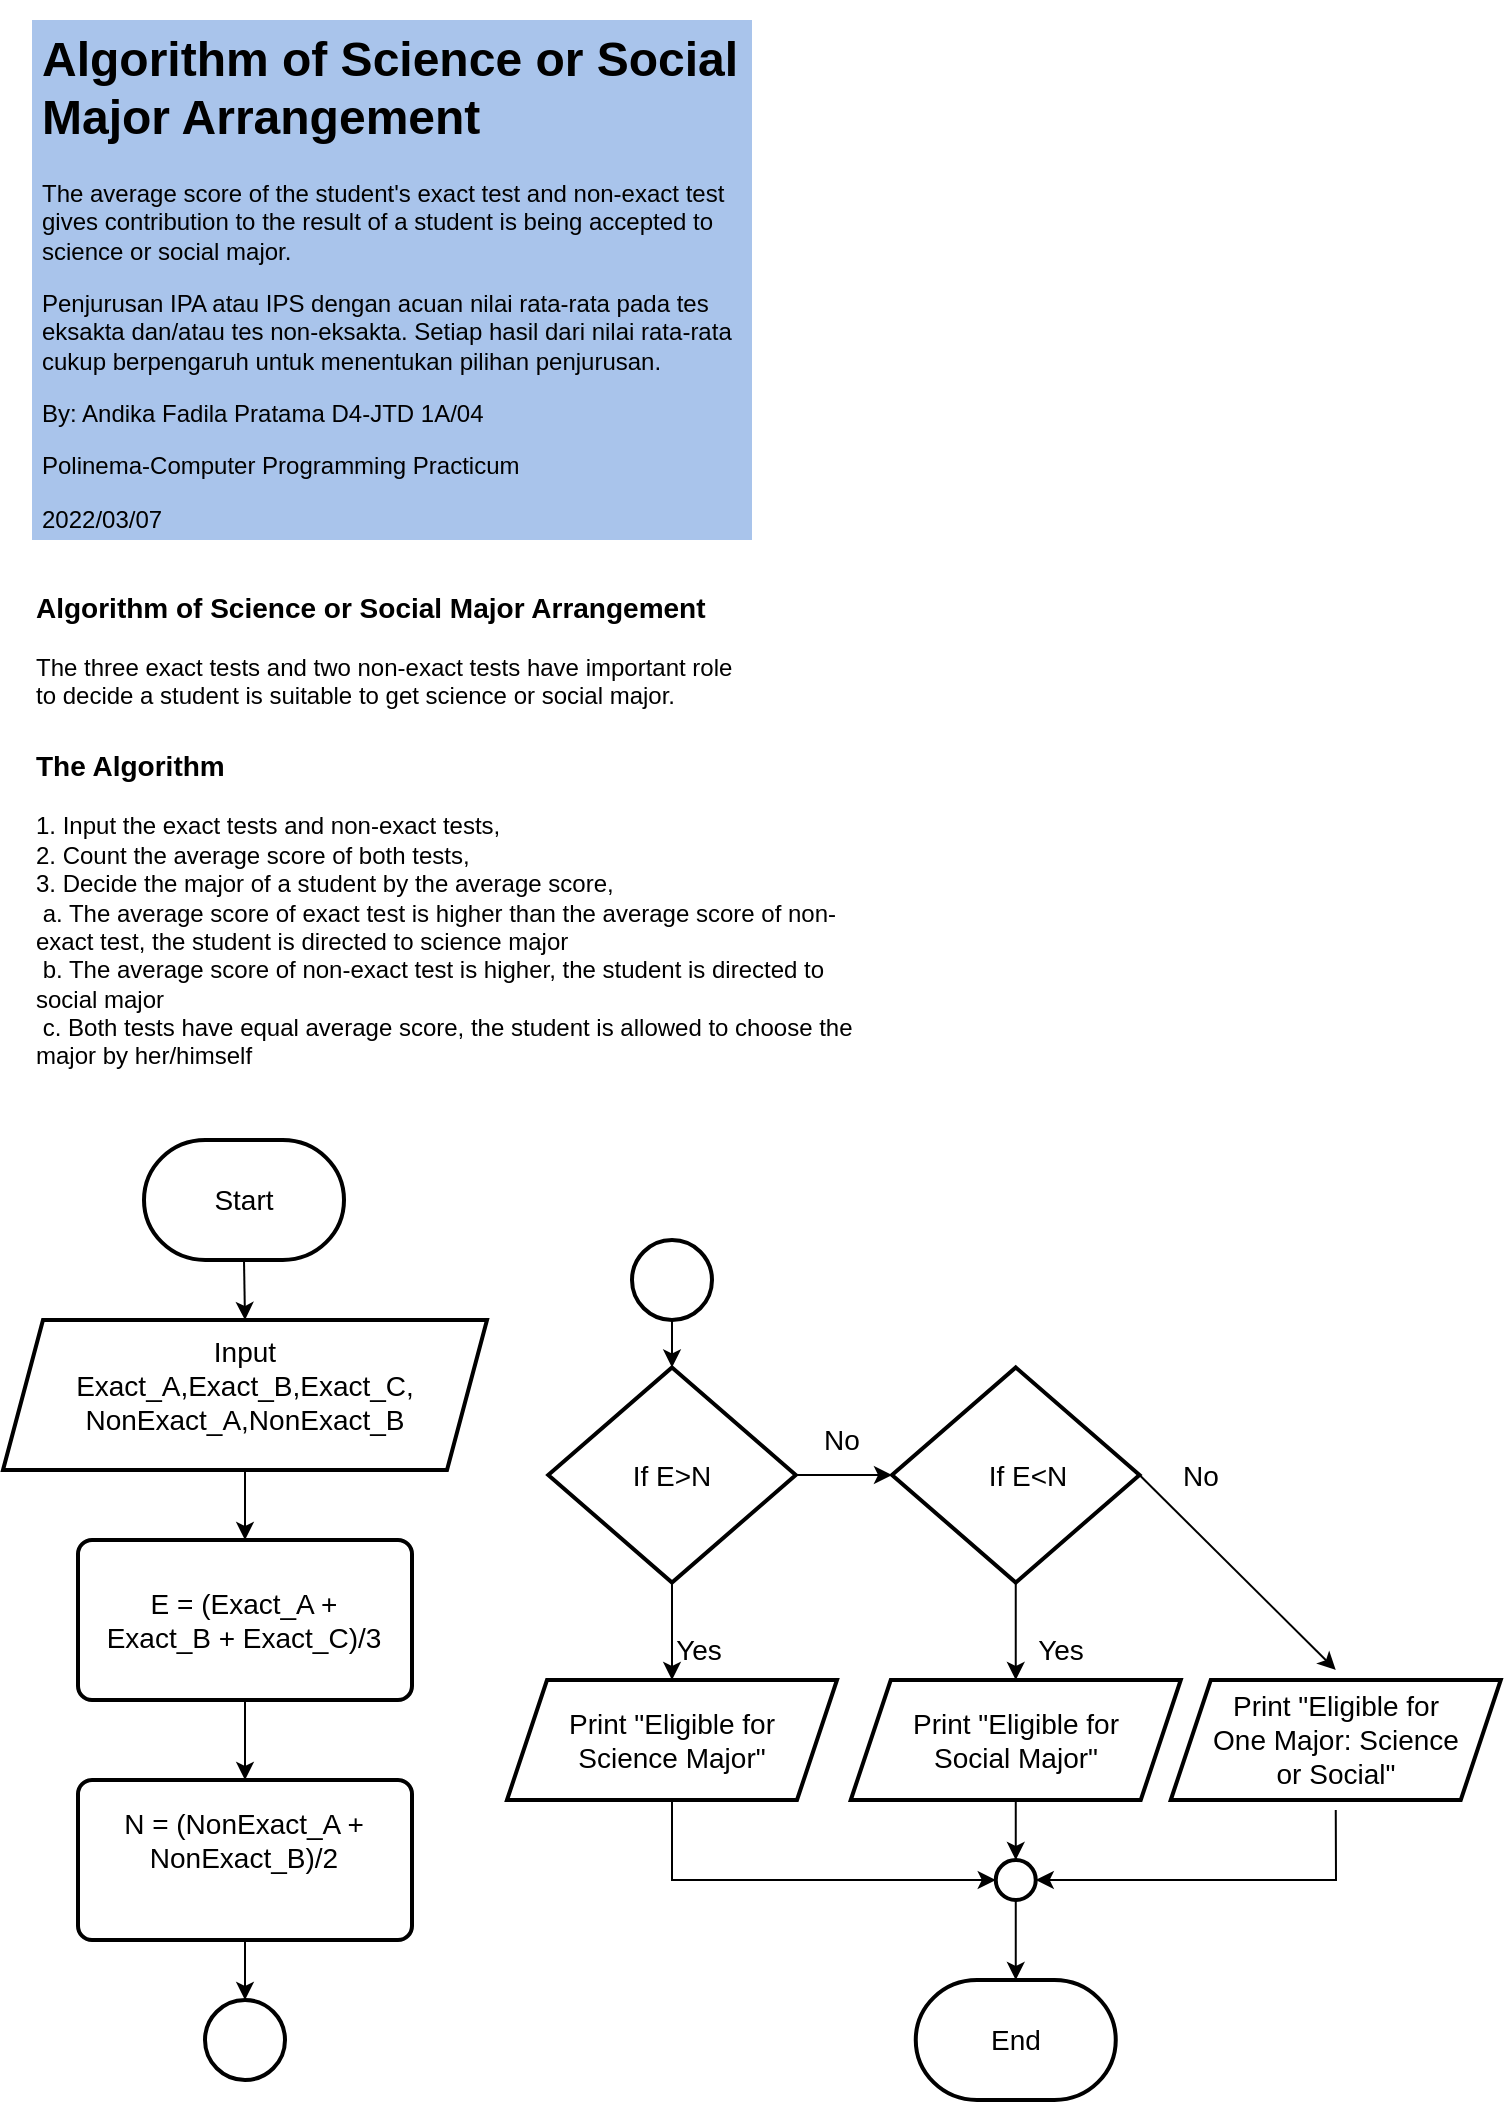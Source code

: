 <mxfile version="16.6.7" type="github">
  <diagram id="y8m480E8AWF9mSjOlCLx" name="Page-1">
    <mxGraphModel dx="496" dy="267" grid="1" gridSize="10" guides="1" tooltips="1" connect="1" arrows="1" fold="1" page="1" pageScale="1" pageWidth="850" pageHeight="1100" math="0" shadow="0">
      <root>
        <mxCell id="0" />
        <mxCell id="1" parent="0" />
        <mxCell id="E-EydCKHwJaMYjqcb8yi-1" value="" style="rounded=1;whiteSpace=wrap;html=1;absoluteArcSize=1;arcSize=14;strokeWidth=2;fontSize=14;fillColor=none;" parent="1" vertex="1">
          <mxGeometry x="63" y="920" width="167" height="80" as="geometry" />
        </mxCell>
        <mxCell id="EQCuyr0gUEPZYGNhDmS0-42" value="" style="shape=parallelogram;perimeter=parallelogramPerimeter;whiteSpace=wrap;html=1;fixedSize=1;fontSize=14;strokeWidth=2;fillColor=none;" parent="1" vertex="1">
          <mxGeometry x="277.5" y="870" width="165" height="60" as="geometry" />
        </mxCell>
        <mxCell id="EQCuyr0gUEPZYGNhDmS0-20" value="" style="strokeWidth=2;html=1;shape=mxgraph.flowchart.decision;whiteSpace=wrap;fontSize=14;fillColor=none;" parent="1" vertex="1">
          <mxGeometry x="298.13" y="713.75" width="123.75" height="107.5" as="geometry" />
        </mxCell>
        <mxCell id="EQCuyr0gUEPZYGNhDmS0-1" value="&lt;h1&gt;Algorithm of Science or Social Major Arrangement&lt;br&gt;&lt;/h1&gt;&lt;p&gt;The average score of the student&#39;s exact test and non-exact test gives contribution to the result of a student is being accepted to science or social major.&lt;br&gt;&lt;/p&gt;&lt;p&gt;Penjurusan IPA atau IPS dengan acuan nilai rata-rata pada tes eksakta dan/atau tes non-eksakta. Setiap hasil dari nilai rata-rata cukup berpengaruh untuk menentukan pilihan penjurusan.&lt;/p&gt;&lt;p&gt;By: Andika Fadila Pratama D4-JTD 1A/04&lt;/p&gt;&lt;p&gt;Polinema-Computer Programming Practicum&lt;/p&gt;&lt;p&gt;2022/03/07&lt;br&gt;&lt;/p&gt;" style="text;html=1;strokeColor=none;fillColor=#A9C4EB;spacing=5;spacingTop=-20;whiteSpace=wrap;overflow=hidden;rounded=0;" parent="1" vertex="1">
          <mxGeometry x="40" y="40" width="360" height="260" as="geometry" />
        </mxCell>
        <mxCell id="EQCuyr0gUEPZYGNhDmS0-2" value="&lt;div align=&quot;left&quot;&gt;&lt;font size=&quot;1&quot;&gt;&lt;b style=&quot;font-size: 14px&quot;&gt;Algorithm of Science or Social Major Arrangement&lt;/b&gt;&lt;/font&gt;&lt;/div&gt;&lt;div align=&quot;left&quot;&gt;&lt;b&gt;&lt;br&gt;&lt;/b&gt;&lt;/div&gt;&lt;div align=&quot;left&quot;&gt;The three exact tests and two non-exact tests have important role to decide a student is suitable to get science or social major.&lt;br&gt;&lt;/div&gt;" style="text;html=1;strokeColor=none;fillColor=none;align=left;verticalAlign=middle;whiteSpace=wrap;rounded=0;" parent="1" vertex="1">
          <mxGeometry x="40" y="320" width="360" height="70" as="geometry" />
        </mxCell>
        <mxCell id="EQCuyr0gUEPZYGNhDmS0-3" value="&lt;div style=&quot;font-size: 12px&quot; align=&quot;left&quot;&gt;&lt;font size=&quot;1&quot;&gt;&lt;b&gt;&lt;font style=&quot;font-size: 14px&quot;&gt;The Algorithm&lt;/font&gt;&lt;/b&gt;&lt;/font&gt;&lt;/div&gt;&lt;div style=&quot;font-size: 12px&quot; align=&quot;left&quot;&gt;&lt;font style=&quot;font-size: 12px&quot;&gt;&lt;br&gt;&lt;/font&gt;&lt;/div&gt;&lt;div style=&quot;font-size: 12px&quot; align=&quot;left&quot;&gt;&lt;font style=&quot;font-size: 12px&quot;&gt;1. Input the exact tests and non-exact tests,&lt;/font&gt;&lt;/div&gt;&lt;div style=&quot;font-size: 12px&quot; align=&quot;left&quot;&gt;&lt;font style=&quot;font-size: 12px&quot;&gt;2. Count the average score of both tests,&lt;/font&gt;&lt;/div&gt;&lt;div style=&quot;font-size: 12px&quot; align=&quot;left&quot;&gt;&lt;font style=&quot;font-size: 12px&quot;&gt;3. Decide the major of a student by the average score,&lt;/font&gt;&lt;/div&gt;&lt;div style=&quot;font-size: 12px&quot; align=&quot;left&quot;&gt;&lt;font style=&quot;font-size: 12px&quot;&gt;&lt;span style=&quot;white-space: pre&quot;&gt; &lt;/span&gt;a. The average score of exact test is higher than the average score of non-exact test, the student is directed to science major&lt;/font&gt;&lt;/div&gt;&lt;div style=&quot;font-size: 12px&quot; align=&quot;left&quot;&gt;&lt;font style=&quot;font-size: 12px&quot;&gt;&lt;span style=&quot;white-space: pre&quot;&gt; &lt;/span&gt;b. The average score of non-exact test is higher, the student is directed to social major&lt;/font&gt;&lt;/div&gt;&lt;div style=&quot;font-size: 12px&quot; align=&quot;left&quot;&gt;&lt;font style=&quot;font-size: 12px&quot;&gt;&lt;span style=&quot;white-space: pre&quot;&gt; &lt;/span&gt;c. Both tests have equal average score, the student is allowed to choose the major by her/himself&lt;br&gt;&lt;/font&gt;&lt;/div&gt;" style="text;html=1;strokeColor=none;fillColor=none;align=left;verticalAlign=middle;whiteSpace=wrap;rounded=0;fontSize=17;" parent="1" vertex="1">
          <mxGeometry x="40" y="400" width="430" height="170" as="geometry" />
        </mxCell>
        <mxCell id="EQCuyr0gUEPZYGNhDmS0-4" value="" style="strokeWidth=2;html=1;shape=mxgraph.flowchart.terminator;whiteSpace=wrap;fontSize=14;fillColor=none;" parent="1" vertex="1">
          <mxGeometry x="96" y="600" width="100" height="60" as="geometry" />
        </mxCell>
        <mxCell id="EQCuyr0gUEPZYGNhDmS0-5" value="Start" style="text;html=1;strokeColor=none;fillColor=none;align=center;verticalAlign=middle;whiteSpace=wrap;rounded=0;fontSize=14;" parent="1" vertex="1">
          <mxGeometry x="116" y="615" width="60" height="30" as="geometry" />
        </mxCell>
        <mxCell id="EQCuyr0gUEPZYGNhDmS0-8" value="" style="shape=parallelogram;perimeter=parallelogramPerimeter;whiteSpace=wrap;html=1;fixedSize=1;fontSize=14;fillColor=none;strokeWidth=2;" parent="1" vertex="1">
          <mxGeometry x="25.5" y="690" width="242" height="75" as="geometry" />
        </mxCell>
        <mxCell id="EQCuyr0gUEPZYGNhDmS0-9" value="" style="endArrow=classic;html=1;rounded=0;fontSize=14;exitX=0.5;exitY=1;exitDx=0;exitDy=0;exitPerimeter=0;entryX=0.5;entryY=0;entryDx=0;entryDy=0;" parent="1" source="EQCuyr0gUEPZYGNhDmS0-4" target="EQCuyr0gUEPZYGNhDmS0-8" edge="1">
          <mxGeometry width="50" height="50" relative="1" as="geometry">
            <mxPoint x="111" y="590" as="sourcePoint" />
            <mxPoint x="161" y="540" as="targetPoint" />
          </mxGeometry>
        </mxCell>
        <mxCell id="EQCuyr0gUEPZYGNhDmS0-13" value="" style="endArrow=classic;html=1;rounded=0;fontSize=14;exitX=0.5;exitY=1;exitDx=0;exitDy=0;entryX=0.5;entryY=0;entryDx=0;entryDy=0;" parent="1" source="EQCuyr0gUEPZYGNhDmS0-8" target="EQCuyr0gUEPZYGNhDmS0-15" edge="1">
          <mxGeometry width="50" height="50" relative="1" as="geometry">
            <mxPoint x="111" y="650" as="sourcePoint" />
            <mxPoint x="251" y="790" as="targetPoint" />
          </mxGeometry>
        </mxCell>
        <mxCell id="EQCuyr0gUEPZYGNhDmS0-15" value="" style="rounded=1;whiteSpace=wrap;html=1;absoluteArcSize=1;arcSize=14;strokeWidth=2;fontSize=14;fillColor=none;" parent="1" vertex="1">
          <mxGeometry x="63" y="800" width="167" height="80" as="geometry" />
        </mxCell>
        <mxCell id="EQCuyr0gUEPZYGNhDmS0-16" value="N = (NonExact_A + NonExact_B)/2" style="text;html=1;strokeColor=none;fillColor=none;align=center;verticalAlign=middle;whiteSpace=wrap;rounded=0;fontSize=14;" parent="1" vertex="1">
          <mxGeometry x="71" y="925" width="150" height="50" as="geometry" />
        </mxCell>
        <mxCell id="EQCuyr0gUEPZYGNhDmS0-17" value="E = (Exact_A + Exact_B + Exact_C)/3" style="text;html=1;strokeColor=none;fillColor=none;align=center;verticalAlign=middle;whiteSpace=wrap;rounded=0;fontSize=14;" parent="1" vertex="1">
          <mxGeometry x="71" y="825" width="150" height="30" as="geometry" />
        </mxCell>
        <mxCell id="EQCuyr0gUEPZYGNhDmS0-21" value="" style="endArrow=classic;html=1;rounded=0;fontSize=14;exitX=0.5;exitY=1;exitDx=0;exitDy=0;entryX=0.5;entryY=0;entryDx=0;entryDy=0;" parent="1" source="EQCuyr0gUEPZYGNhDmS0-15" target="E-EydCKHwJaMYjqcb8yi-1" edge="1">
          <mxGeometry width="50" height="50" relative="1" as="geometry">
            <mxPoint x="111" y="900" as="sourcePoint" />
            <mxPoint x="170" y="910" as="targetPoint" />
          </mxGeometry>
        </mxCell>
        <mxCell id="EQCuyr0gUEPZYGNhDmS0-24" value="If E&amp;gt;N" style="text;html=1;strokeColor=none;fillColor=none;align=center;verticalAlign=middle;whiteSpace=wrap;rounded=0;fontSize=14;" parent="1" vertex="1">
          <mxGeometry x="300" y="742.5" width="120" height="50" as="geometry" />
        </mxCell>
        <mxCell id="EQCuyr0gUEPZYGNhDmS0-25" value="" style="endArrow=classic;html=1;rounded=0;fontSize=14;exitX=0.5;exitY=1;exitDx=0;exitDy=0;exitPerimeter=0;entryX=0.5;entryY=0;entryDx=0;entryDy=0;" parent="1" source="EQCuyr0gUEPZYGNhDmS0-20" target="EQCuyr0gUEPZYGNhDmS0-42" edge="1">
          <mxGeometry width="50" height="50" relative="1" as="geometry">
            <mxPoint x="325" y="780" as="sourcePoint" />
            <mxPoint x="360.5" y="890" as="targetPoint" />
          </mxGeometry>
        </mxCell>
        <mxCell id="EQCuyr0gUEPZYGNhDmS0-27" value="Print &quot;Eligible for Science Major&quot;" style="text;html=1;strokeColor=none;fillColor=none;align=center;verticalAlign=middle;whiteSpace=wrap;rounded=0;fontSize=14;" parent="1" vertex="1">
          <mxGeometry x="305" y="885" width="110" height="30" as="geometry" />
        </mxCell>
        <mxCell id="EQCuyr0gUEPZYGNhDmS0-28" value="Yes" style="text;html=1;strokeColor=none;fillColor=none;align=center;verticalAlign=middle;whiteSpace=wrap;rounded=0;fontSize=14;" parent="1" vertex="1">
          <mxGeometry x="355.5" y="840" width="35" height="30" as="geometry" />
        </mxCell>
        <mxCell id="EQCuyr0gUEPZYGNhDmS0-29" value="" style="ellipse;whiteSpace=wrap;html=1;aspect=fixed;fontSize=14;strokeWidth=2;fillColor=none;" parent="1" vertex="1">
          <mxGeometry x="126.5" y="1030" width="40" height="40" as="geometry" />
        </mxCell>
        <mxCell id="EQCuyr0gUEPZYGNhDmS0-30" value="" style="endArrow=classic;html=1;rounded=0;fontSize=14;entryX=0.5;entryY=0;entryDx=0;entryDy=0;exitX=0.5;exitY=1;exitDx=0;exitDy=0;" parent="1" source="E-EydCKHwJaMYjqcb8yi-1" target="EQCuyr0gUEPZYGNhDmS0-29" edge="1">
          <mxGeometry width="50" height="50" relative="1" as="geometry">
            <mxPoint x="120" y="1010" as="sourcePoint" />
            <mxPoint x="146.5" y="1020" as="targetPoint" />
          </mxGeometry>
        </mxCell>
        <mxCell id="EQCuyr0gUEPZYGNhDmS0-31" value="" style="ellipse;whiteSpace=wrap;html=1;aspect=fixed;fontSize=14;strokeWidth=2;fillColor=none;" parent="1" vertex="1">
          <mxGeometry x="340" y="650" width="40" height="40" as="geometry" />
        </mxCell>
        <mxCell id="EQCuyr0gUEPZYGNhDmS0-32" value="" style="endArrow=classic;html=1;rounded=0;fontSize=14;exitX=0.5;exitY=1;exitDx=0;exitDy=0;entryX=0.5;entryY=0;entryDx=0;entryDy=0;entryPerimeter=0;" parent="1" source="EQCuyr0gUEPZYGNhDmS0-31" target="EQCuyr0gUEPZYGNhDmS0-20" edge="1">
          <mxGeometry width="50" height="50" relative="1" as="geometry">
            <mxPoint x="290" y="830" as="sourcePoint" />
            <mxPoint x="310" y="710" as="targetPoint" />
          </mxGeometry>
        </mxCell>
        <mxCell id="EQCuyr0gUEPZYGNhDmS0-33" value="" style="strokeWidth=2;html=1;shape=mxgraph.flowchart.terminator;whiteSpace=wrap;fontSize=14;fillColor=none;" parent="1" vertex="1">
          <mxGeometry x="481.88" y="1020" width="100" height="60" as="geometry" />
        </mxCell>
        <mxCell id="EQCuyr0gUEPZYGNhDmS0-34" value="End" style="text;html=1;strokeColor=none;fillColor=none;align=center;verticalAlign=middle;whiteSpace=wrap;rounded=0;fontSize=14;" parent="1" vertex="1">
          <mxGeometry x="501.88" y="1035" width="60" height="30" as="geometry" />
        </mxCell>
        <mxCell id="EQCuyr0gUEPZYGNhDmS0-36" value="" style="endArrow=classic;html=1;rounded=0;fontSize=14;exitX=1;exitY=0.5;exitDx=0;exitDy=0;exitPerimeter=0;entryX=0;entryY=0.5;entryDx=0;entryDy=0;entryPerimeter=0;" parent="1" source="EQCuyr0gUEPZYGNhDmS0-20" target="E-EydCKHwJaMYjqcb8yi-2" edge="1">
          <mxGeometry width="50" height="50" relative="1" as="geometry">
            <mxPoint x="580" y="870" as="sourcePoint" />
            <mxPoint x="480" y="786.255" as="targetPoint" />
          </mxGeometry>
        </mxCell>
        <mxCell id="EQCuyr0gUEPZYGNhDmS0-39" value="If E&amp;lt;N" style="text;html=1;strokeColor=none;fillColor=none;align=center;verticalAlign=middle;whiteSpace=wrap;rounded=0;fontSize=14;" parent="1" vertex="1">
          <mxGeometry x="482.5" y="725" width="110" height="85" as="geometry" />
        </mxCell>
        <mxCell id="EQCuyr0gUEPZYGNhDmS0-46" value="" style="shape=parallelogram;perimeter=parallelogramPerimeter;whiteSpace=wrap;html=1;fixedSize=1;fontSize=14;strokeWidth=2;fillColor=none;" parent="1" vertex="1">
          <mxGeometry x="449.38" y="870" width="165" height="60" as="geometry" />
        </mxCell>
        <mxCell id="EQCuyr0gUEPZYGNhDmS0-47" value="Print &quot;Eligible for Social Major&quot;" style="text;html=1;strokeColor=none;fillColor=none;align=center;verticalAlign=middle;whiteSpace=wrap;rounded=0;fontSize=14;" parent="1" vertex="1">
          <mxGeometry x="476.88" y="885" width="110" height="30" as="geometry" />
        </mxCell>
        <mxCell id="EQCuyr0gUEPZYGNhDmS0-51" value="" style="endArrow=classic;html=1;rounded=0;fontSize=14;exitX=1;exitY=0.5;exitDx=0;exitDy=0;exitPerimeter=0;entryX=0.5;entryY=0;entryDx=0;entryDy=0;" parent="1" source="E-EydCKHwJaMYjqcb8yi-2" target="EQCuyr0gUEPZYGNhDmS0-58" edge="1">
          <mxGeometry width="50" height="50" relative="1" as="geometry">
            <mxPoint x="650" y="786.255" as="sourcePoint" />
            <mxPoint x="630" y="767.5" as="targetPoint" />
          </mxGeometry>
        </mxCell>
        <mxCell id="EQCuyr0gUEPZYGNhDmS0-52" value="No" style="text;html=1;strokeColor=none;fillColor=none;align=center;verticalAlign=middle;whiteSpace=wrap;rounded=0;fontSize=14;" parent="1" vertex="1">
          <mxGeometry x="609.38" y="752.5" width="30.62" height="30" as="geometry" />
        </mxCell>
        <mxCell id="EQCuyr0gUEPZYGNhDmS0-53" value="No" style="text;html=1;strokeColor=none;fillColor=none;align=center;verticalAlign=middle;whiteSpace=wrap;rounded=0;fontSize=14;" parent="1" vertex="1">
          <mxGeometry x="415" y="735" width="60" height="30" as="geometry" />
        </mxCell>
        <mxCell id="EQCuyr0gUEPZYGNhDmS0-56" value="" style="endArrow=classic;html=1;rounded=0;fontSize=14;exitX=0.5;exitY=1;exitDx=0;exitDy=0;exitPerimeter=0;entryX=0.5;entryY=0;entryDx=0;entryDy=0;" parent="1" source="E-EydCKHwJaMYjqcb8yi-2" target="EQCuyr0gUEPZYGNhDmS0-46" edge="1">
          <mxGeometry width="50" height="50" relative="1" as="geometry">
            <mxPoint x="531.88" y="841.88" as="sourcePoint" />
            <mxPoint x="596.88" y="825" as="targetPoint" />
          </mxGeometry>
        </mxCell>
        <mxCell id="EQCuyr0gUEPZYGNhDmS0-57" value="" style="shape=parallelogram;perimeter=parallelogramPerimeter;whiteSpace=wrap;html=1;fixedSize=1;fontSize=14;strokeWidth=2;fillColor=none;" parent="1" vertex="1">
          <mxGeometry x="609.38" y="870" width="165" height="60" as="geometry" />
        </mxCell>
        <mxCell id="EQCuyr0gUEPZYGNhDmS0-58" value="Print &quot;Eligible for One Major: Science or Social&quot;" style="text;html=1;strokeColor=none;fillColor=none;align=center;verticalAlign=middle;whiteSpace=wrap;rounded=0;fontSize=14;" parent="1" vertex="1">
          <mxGeometry x="626.88" y="865" width="130" height="70" as="geometry" />
        </mxCell>
        <mxCell id="EQCuyr0gUEPZYGNhDmS0-60" value="Yes" style="text;html=1;strokeColor=none;fillColor=none;align=center;verticalAlign=middle;whiteSpace=wrap;rounded=0;fontSize=14;" parent="1" vertex="1">
          <mxGeometry x="536.88" y="840" width="35" height="30" as="geometry" />
        </mxCell>
        <mxCell id="EQCuyr0gUEPZYGNhDmS0-10" value="Input&lt;br&gt;Exact_A,Exact_B,Exact_C,&lt;br&gt;NonExact_A,NonExact_B" style="text;html=1;strokeColor=none;fillColor=none;align=center;verticalAlign=middle;whiteSpace=wrap;rounded=0;fontSize=14;" parent="1" vertex="1">
          <mxGeometry x="36.5" y="697.5" width="219" height="50" as="geometry" />
        </mxCell>
        <mxCell id="E-EydCKHwJaMYjqcb8yi-2" value="" style="strokeWidth=2;html=1;shape=mxgraph.flowchart.decision;whiteSpace=wrap;fontSize=14;fillColor=none;" parent="1" vertex="1">
          <mxGeometry x="470" y="713.75" width="123.75" height="107.5" as="geometry" />
        </mxCell>
        <mxCell id="E-EydCKHwJaMYjqcb8yi-6" value="" style="ellipse;whiteSpace=wrap;html=1;aspect=fixed;fontSize=14;strokeWidth=2;fillColor=default;" parent="1" vertex="1">
          <mxGeometry x="521.88" y="960" width="20" height="20" as="geometry" />
        </mxCell>
        <mxCell id="E-EydCKHwJaMYjqcb8yi-7" value="" style="endArrow=classic;html=1;rounded=0;exitX=0.5;exitY=1;exitDx=0;exitDy=0;entryX=0;entryY=0.5;entryDx=0;entryDy=0;" parent="1" source="EQCuyr0gUEPZYGNhDmS0-42" target="E-EydCKHwJaMYjqcb8yi-6" edge="1">
          <mxGeometry width="50" height="50" relative="1" as="geometry">
            <mxPoint x="460" y="1100" as="sourcePoint" />
            <mxPoint x="500" y="980" as="targetPoint" />
            <Array as="points">
              <mxPoint x="360" y="970" />
            </Array>
          </mxGeometry>
        </mxCell>
        <mxCell id="E-EydCKHwJaMYjqcb8yi-8" value="" style="endArrow=classic;html=1;rounded=0;exitX=0.5;exitY=1;exitDx=0;exitDy=0;entryX=0.5;entryY=0;entryDx=0;entryDy=0;" parent="1" source="EQCuyr0gUEPZYGNhDmS0-46" target="E-EydCKHwJaMYjqcb8yi-6" edge="1">
          <mxGeometry width="50" height="50" relative="1" as="geometry">
            <mxPoint x="460" y="1100" as="sourcePoint" />
            <mxPoint x="510" y="1050" as="targetPoint" />
          </mxGeometry>
        </mxCell>
        <mxCell id="E-EydCKHwJaMYjqcb8yi-9" value="" style="endArrow=classic;html=1;rounded=0;exitX=0.5;exitY=1;exitDx=0;exitDy=0;entryX=1;entryY=0.5;entryDx=0;entryDy=0;" parent="1" source="EQCuyr0gUEPZYGNhDmS0-58" target="E-EydCKHwJaMYjqcb8yi-6" edge="1">
          <mxGeometry width="50" height="50" relative="1" as="geometry">
            <mxPoint x="460" y="1100" as="sourcePoint" />
            <mxPoint x="510" y="1050" as="targetPoint" />
            <Array as="points">
              <mxPoint x="692" y="970" />
            </Array>
          </mxGeometry>
        </mxCell>
        <mxCell id="E-EydCKHwJaMYjqcb8yi-10" value="" style="endArrow=classic;html=1;rounded=0;exitX=0.5;exitY=1;exitDx=0;exitDy=0;entryX=0.5;entryY=0;entryDx=0;entryDy=0;entryPerimeter=0;" parent="1" source="E-EydCKHwJaMYjqcb8yi-6" target="EQCuyr0gUEPZYGNhDmS0-33" edge="1">
          <mxGeometry width="50" height="50" relative="1" as="geometry">
            <mxPoint x="460" y="1100" as="sourcePoint" />
            <mxPoint x="510" y="1050" as="targetPoint" />
          </mxGeometry>
        </mxCell>
      </root>
    </mxGraphModel>
  </diagram>
</mxfile>
